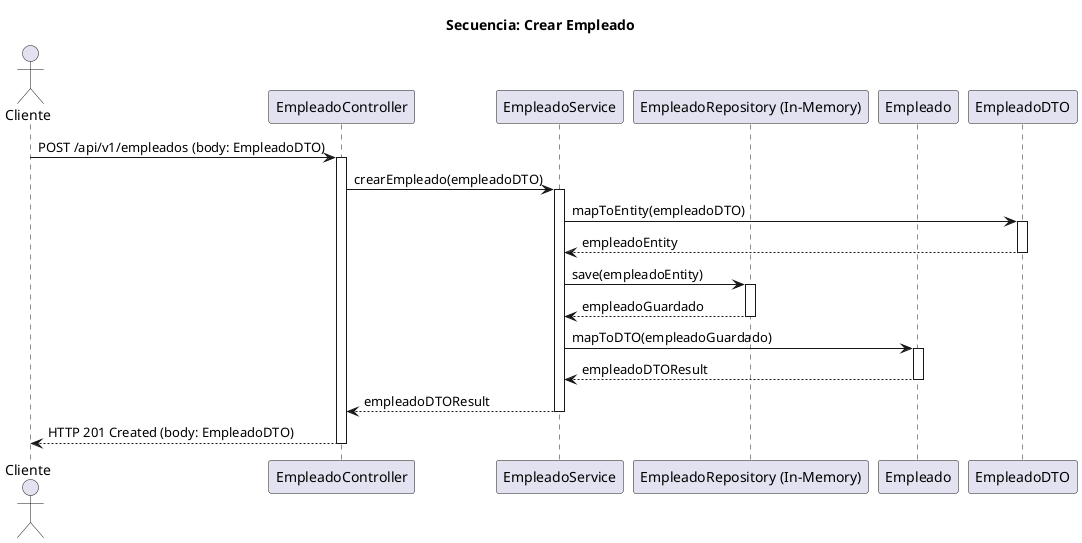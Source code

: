 @startuml sequence_empleado_crear
title Secuencia: Crear Empleado

actor Cliente as User
participant "EmpleadoController" as Ctrl
participant "EmpleadoService" as Srv
participant "EmpleadoRepository (In-Memory)" as Repo
participant "Empleado" as Model
participant "EmpleadoDTO" as DTO

User -> Ctrl : POST /api/v1/empleados (body: EmpleadoDTO)
activate Ctrl
Ctrl -> Srv : crearEmpleado(empleadoDTO)
activate Srv
Srv -> DTO : mapToEntity(empleadoDTO)
activate DTO
DTO --> Srv : empleadoEntity
deactivate DTO
Srv -> Repo : save(empleadoEntity)
activate Repo
Repo --> Srv : empleadoGuardado
deactivate Repo
Srv -> Model : mapToDTO(empleadoGuardado)
activate Model
Model --> Srv : empleadoDTOResult
deactivate Model
Srv --> Ctrl : empleadoDTOResult
deactivate Srv
Ctrl --> User : HTTP 201 Created (body: EmpleadoDTO)
deactivate Ctrl

@enduml
